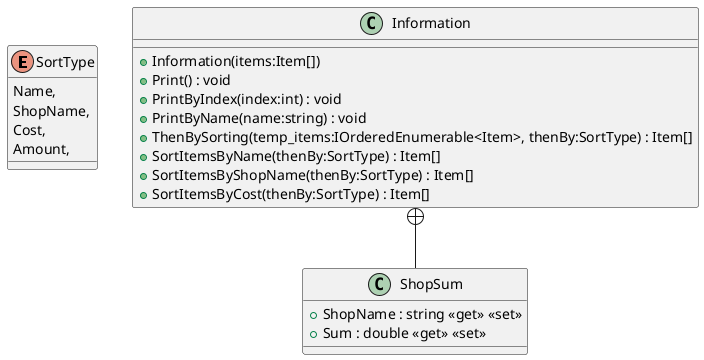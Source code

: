 @startuml
enum SortType {
    Name,
    ShopName,
    Cost,
    Amount,
}
class Information {
    + Information(items:Item[])
    + Print() : void
    + PrintByIndex(index:int) : void
    + PrintByName(name:string) : void
    + ThenBySorting(temp_items:IOrderedEnumerable<Item>, thenBy:SortType) : Item[]
    + SortItemsByName(thenBy:SortType) : Item[]
    + SortItemsByShopName(thenBy:SortType) : Item[]
    + SortItemsByCost(thenBy:SortType) : Item[]
}
class ShopSum {
    + ShopName : string <<get>> <<set>>
    + Sum : double <<get>> <<set>>
}
Information +-- ShopSum
@enduml
